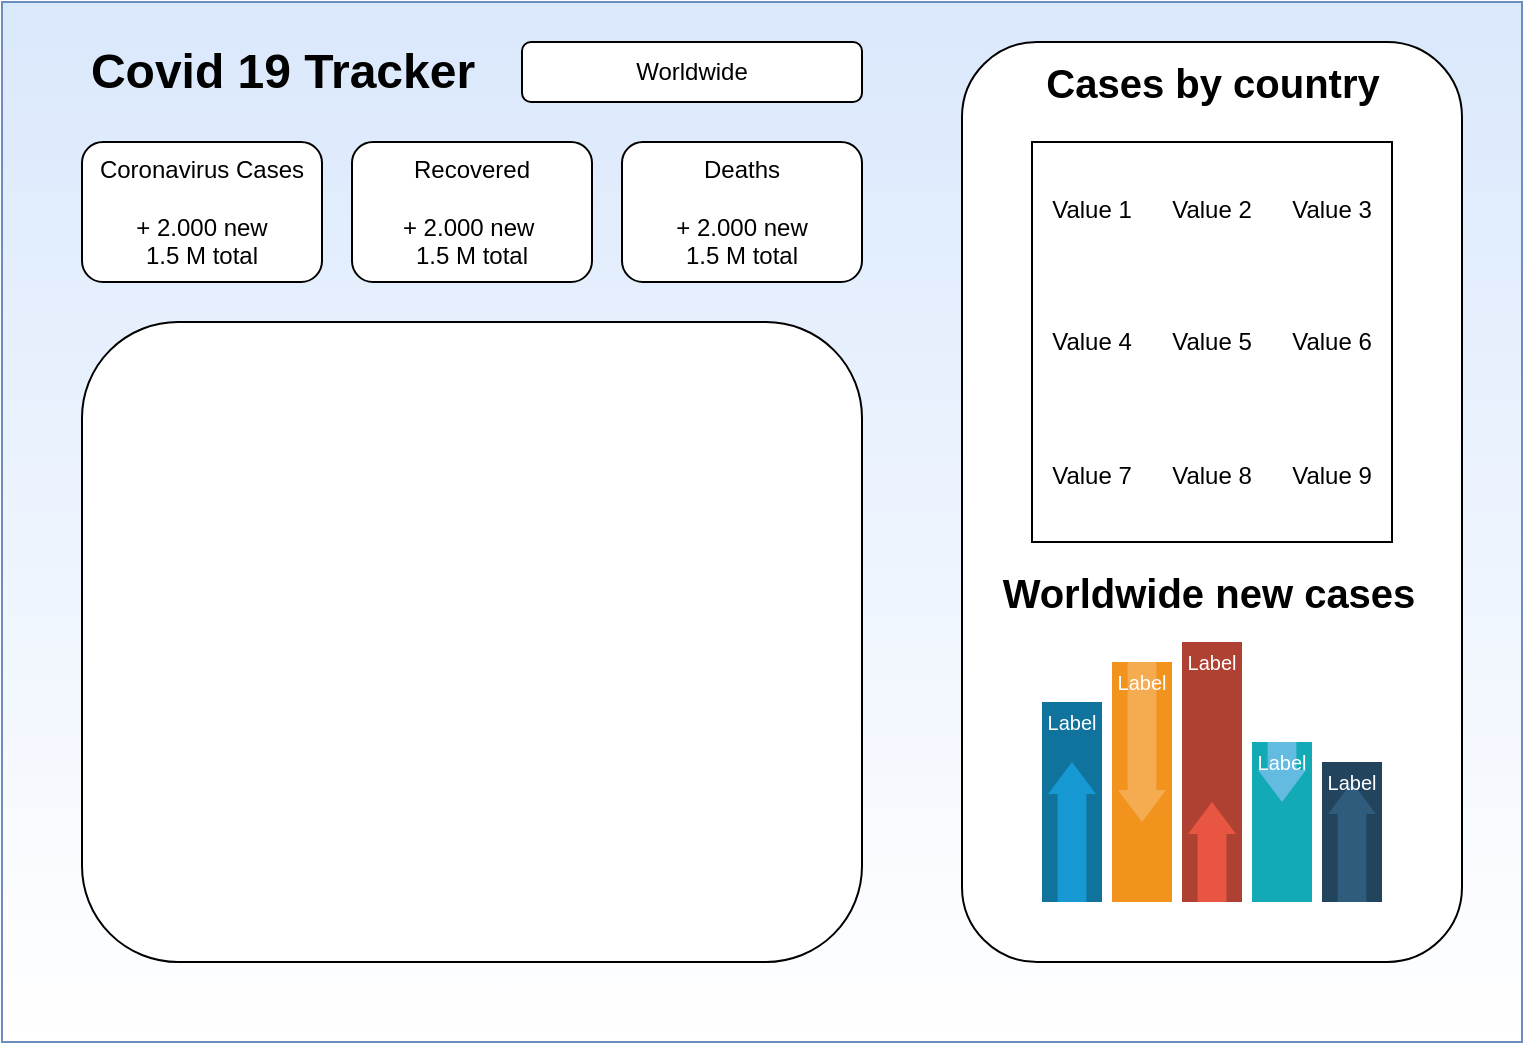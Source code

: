 <mxfile version="14.4.2" type="device"><diagram id="2kqTKZCYdHCnNeVKUSKC" name="Page-1"><mxGraphModel dx="868" dy="484" grid="1" gridSize="10" guides="1" tooltips="1" connect="1" arrows="1" fold="1" page="1" pageScale="1" pageWidth="827" pageHeight="1169" math="0" shadow="0"><root><mxCell id="0"/><mxCell id="1" parent="0"/><mxCell id="tApGZpBjkr0BGt35d9Xx-1" value="" style="rounded=0;whiteSpace=wrap;html=1;strokeColor=#6c8ebf;glass=0;sketch=0;shadow=0;fillColor=#dae8fc;gradientColor=#ffffff;" vertex="1" parent="1"><mxGeometry x="40" y="40" width="760" height="520" as="geometry"/></mxCell><mxCell id="tApGZpBjkr0BGt35d9Xx-2" value="Covid 19 Tracker" style="text;strokeColor=none;fillColor=none;html=1;fontSize=24;fontStyle=1;verticalAlign=middle;align=center;" vertex="1" parent="1"><mxGeometry x="130" y="55" width="100" height="40" as="geometry"/></mxCell><mxCell id="tApGZpBjkr0BGt35d9Xx-3" value="Worldwide" style="rounded=1;whiteSpace=wrap;html=1;shadow=0;glass=0;sketch=0;" vertex="1" parent="1"><mxGeometry x="300" y="60" width="170" height="30" as="geometry"/></mxCell><mxCell id="tApGZpBjkr0BGt35d9Xx-4" value="" style="rounded=1;whiteSpace=wrap;html=1;shadow=0;glass=0;sketch=0;fillColor=#ffffff;gradientColor=#ffffff;" vertex="1" parent="1"><mxGeometry x="80" y="200" width="390" height="320" as="geometry"/></mxCell><mxCell id="tApGZpBjkr0BGt35d9Xx-5" value="Coronavirus Cases&lt;br&gt;&lt;br&gt;+ 2.000 new&lt;br&gt;1.5 M total" style="rounded=1;whiteSpace=wrap;html=1;shadow=0;glass=0;sketch=0;fillColor=#ffffff;gradientColor=#ffffff;" vertex="1" parent="1"><mxGeometry x="80" y="110" width="120" height="70" as="geometry"/></mxCell><mxCell id="tApGZpBjkr0BGt35d9Xx-6" value="Recovered&lt;br&gt;&lt;br&gt;+ 2.000 new&amp;nbsp;&lt;br&gt;1.5 M total" style="rounded=1;whiteSpace=wrap;html=1;shadow=0;glass=0;sketch=0;fillColor=#ffffff;gradientColor=#ffffff;" vertex="1" parent="1"><mxGeometry x="215" y="110" width="120" height="70" as="geometry"/></mxCell><mxCell id="tApGZpBjkr0BGt35d9Xx-7" value="Deaths&lt;br&gt;&lt;br&gt;+ 2.000 new&lt;br&gt;1.5 M total" style="rounded=1;whiteSpace=wrap;html=1;shadow=0;glass=0;sketch=0;fillColor=#ffffff;gradientColor=#ffffff;" vertex="1" parent="1"><mxGeometry x="350" y="110" width="120" height="70" as="geometry"/></mxCell><mxCell id="tApGZpBjkr0BGt35d9Xx-8" value="" style="rounded=1;whiteSpace=wrap;html=1;shadow=0;glass=0;sketch=0;fillColor=#ffffff;gradientColor=#ffffff;" vertex="1" parent="1"><mxGeometry x="520" y="60" width="250" height="460" as="geometry"/></mxCell><mxCell id="tApGZpBjkr0BGt35d9Xx-9" value="&lt;font style=&quot;font-size: 20px&quot;&gt;Cases by country&lt;/font&gt;" style="text;strokeColor=none;fillColor=none;html=1;fontSize=24;fontStyle=1;verticalAlign=middle;align=center;" vertex="1" parent="1"><mxGeometry x="595" y="60" width="100" height="40" as="geometry"/></mxCell><mxCell id="tApGZpBjkr0BGt35d9Xx-10" value="&lt;font style=&quot;font-size: 20px&quot;&gt;Worldwide new cases&lt;/font&gt;" style="text;strokeColor=none;fillColor=none;html=1;fontSize=24;fontStyle=1;verticalAlign=middle;align=center;" vertex="1" parent="1"><mxGeometry x="590" y="310" width="105" height="50" as="geometry"/></mxCell><mxCell id="tApGZpBjkr0BGt35d9Xx-11" value="" style="fillColor=#10739E;strokeColor=none;rounded=0;shadow=0;glass=0;sketch=0;" vertex="1" parent="1"><mxGeometry x="560" y="390" width="30" height="100" as="geometry"/></mxCell><mxCell id="tApGZpBjkr0BGt35d9Xx-12" value="" style="shape=mxgraph.arrows2.arrow;dy=0.4;dx=16;notch=0;direction=north;fillColor=#1699D3;strokeColor=none;" vertex="1" parent="tApGZpBjkr0BGt35d9Xx-11"><mxGeometry x="3" y="30" width="24" height="70" as="geometry"/></mxCell><mxCell id="tApGZpBjkr0BGt35d9Xx-13" value="Label" style="text;html=1;align=center;verticalAlign=middle;whiteSpace=wrap;fontColor=#FFFFFF;fontSize=10;" vertex="1" parent="tApGZpBjkr0BGt35d9Xx-11"><mxGeometry width="30" height="20" as="geometry"/></mxCell><mxCell id="tApGZpBjkr0BGt35d9Xx-14" value="" style="fillColor=#F2931E;strokeColor=none;rounded=0;shadow=0;glass=0;sketch=0;" vertex="1" parent="1"><mxGeometry x="595" y="370" width="30" height="120" as="geometry"/></mxCell><mxCell id="tApGZpBjkr0BGt35d9Xx-15" value="" style="shape=mxgraph.arrows2.arrow;dy=0.4;dx=16;notch=0;direction=south;fillColor=#F5AB50;strokeColor=none;" vertex="1" parent="tApGZpBjkr0BGt35d9Xx-14"><mxGeometry x="3" width="24" height="80" as="geometry"/></mxCell><mxCell id="tApGZpBjkr0BGt35d9Xx-16" value="Label" style="text;html=1;align=center;verticalAlign=middle;whiteSpace=wrap;fontColor=#FFFFFF;fontSize=10;" vertex="1" parent="tApGZpBjkr0BGt35d9Xx-14"><mxGeometry width="30" height="20" as="geometry"/></mxCell><mxCell id="tApGZpBjkr0BGt35d9Xx-17" value="" style="fillColor=#AE4132;strokeColor=none;rounded=0;shadow=0;glass=0;sketch=0;" vertex="1" parent="1"><mxGeometry x="630" y="360" width="30" height="130" as="geometry"/></mxCell><mxCell id="tApGZpBjkr0BGt35d9Xx-18" value="" style="shape=mxgraph.arrows2.arrow;dy=0.4;dx=16;notch=0;direction=north;fillColor=#E85642;strokeColor=none;" vertex="1" parent="tApGZpBjkr0BGt35d9Xx-17"><mxGeometry x="3" y="80" width="24" height="50" as="geometry"/></mxCell><mxCell id="tApGZpBjkr0BGt35d9Xx-19" value="Label" style="text;html=1;align=center;verticalAlign=middle;whiteSpace=wrap;fontColor=#FFFFFF;fontSize=10;" vertex="1" parent="tApGZpBjkr0BGt35d9Xx-17"><mxGeometry width="30" height="20" as="geometry"/></mxCell><mxCell id="tApGZpBjkr0BGt35d9Xx-20" value="" style="fillColor=#12AAB5;strokeColor=none;rounded=0;shadow=0;glass=0;sketch=0;" vertex="1" parent="1"><mxGeometry x="665" y="410" width="30" height="80" as="geometry"/></mxCell><mxCell id="tApGZpBjkr0BGt35d9Xx-21" value="" style="shape=mxgraph.arrows2.arrow;dy=0.4;dx=16;notch=0;direction=south;fillColor=#64BBE2;strokeColor=none;" vertex="1" parent="tApGZpBjkr0BGt35d9Xx-20"><mxGeometry x="3" width="24" height="30" as="geometry"/></mxCell><mxCell id="tApGZpBjkr0BGt35d9Xx-22" value="Label" style="text;html=1;align=center;verticalAlign=middle;whiteSpace=wrap;fontColor=#FFFFFF;fontSize=10;" vertex="1" parent="tApGZpBjkr0BGt35d9Xx-20"><mxGeometry width="30" height="20" as="geometry"/></mxCell><mxCell id="tApGZpBjkr0BGt35d9Xx-23" value="" style="fillColor=#23445D;strokeColor=none;rounded=0;shadow=0;glass=0;sketch=0;" vertex="1" parent="1"><mxGeometry x="700" y="420" width="30" height="70" as="geometry"/></mxCell><mxCell id="tApGZpBjkr0BGt35d9Xx-24" value="" style="shape=mxgraph.arrows2.arrow;dy=0.4;dx=16;notch=0;direction=north;fillColor=#2F5B7C;strokeColor=none;" vertex="1" parent="tApGZpBjkr0BGt35d9Xx-23"><mxGeometry x="3" y="10" width="24" height="60" as="geometry"/></mxCell><mxCell id="tApGZpBjkr0BGt35d9Xx-25" value="Label" style="text;html=1;align=center;verticalAlign=middle;whiteSpace=wrap;fontColor=#FFFFFF;fontSize=10;" vertex="1" parent="tApGZpBjkr0BGt35d9Xx-23"><mxGeometry width="30" height="20" as="geometry"/></mxCell><mxCell id="tApGZpBjkr0BGt35d9Xx-27" value="" style="shape=image;html=1;verticalAlign=top;verticalLabelPosition=bottom;labelBackgroundColor=#ffffff;imageAspect=0;aspect=fixed;image=https://cdn4.iconfinder.com/data/icons/spread-of-disease-2/64/endemic-distribution-disease-map-world-128.png;rounded=0;shadow=0;glass=0;sketch=0;fillColor=#ffffff;gradientColor=#ffffff;" vertex="1" parent="1"><mxGeometry x="125" y="210" width="300" height="300" as="geometry"/></mxCell><mxCell id="tApGZpBjkr0BGt35d9Xx-28" value="" style="shape=table;html=1;whiteSpace=wrap;startSize=0;container=1;collapsible=0;childLayout=tableLayout;columnLines=0;rowLines=0;rounded=0;shadow=0;glass=0;sketch=0;fillColor=#ffffff;gradientColor=#ffffff;" vertex="1" parent="1"><mxGeometry x="555" y="110" width="180" height="200" as="geometry"/></mxCell><mxCell id="tApGZpBjkr0BGt35d9Xx-29" value="" style="shape=partialRectangle;html=1;whiteSpace=wrap;collapsible=0;dropTarget=0;pointerEvents=0;fillColor=none;top=0;left=0;bottom=0;right=0;points=[[0,0.5],[1,0.5]];portConstraint=eastwest;" vertex="1" parent="tApGZpBjkr0BGt35d9Xx-28"><mxGeometry width="180" height="67" as="geometry"/></mxCell><mxCell id="tApGZpBjkr0BGt35d9Xx-30" value="Value 1" style="shape=partialRectangle;html=1;whiteSpace=wrap;connectable=0;fillColor=none;top=0;left=0;bottom=0;right=0;overflow=hidden;" vertex="1" parent="tApGZpBjkr0BGt35d9Xx-29"><mxGeometry width="60" height="67" as="geometry"/></mxCell><mxCell id="tApGZpBjkr0BGt35d9Xx-31" value="Value 2" style="shape=partialRectangle;html=1;whiteSpace=wrap;connectable=0;fillColor=none;top=0;left=0;bottom=0;right=0;overflow=hidden;" vertex="1" parent="tApGZpBjkr0BGt35d9Xx-29"><mxGeometry x="60" width="60" height="67" as="geometry"/></mxCell><mxCell id="tApGZpBjkr0BGt35d9Xx-32" value="Value 3" style="shape=partialRectangle;html=1;whiteSpace=wrap;connectable=0;fillColor=none;top=0;left=0;bottom=0;right=0;overflow=hidden;" vertex="1" parent="tApGZpBjkr0BGt35d9Xx-29"><mxGeometry x="120" width="60" height="67" as="geometry"/></mxCell><mxCell id="tApGZpBjkr0BGt35d9Xx-33" value="" style="shape=partialRectangle;html=1;whiteSpace=wrap;collapsible=0;dropTarget=0;pointerEvents=0;fillColor=none;top=0;left=0;bottom=0;right=0;points=[[0,0.5],[1,0.5]];portConstraint=eastwest;" vertex="1" parent="tApGZpBjkr0BGt35d9Xx-28"><mxGeometry y="67" width="180" height="66" as="geometry"/></mxCell><mxCell id="tApGZpBjkr0BGt35d9Xx-34" value="Value 4" style="shape=partialRectangle;html=1;whiteSpace=wrap;connectable=0;fillColor=none;top=0;left=0;bottom=0;right=0;overflow=hidden;" vertex="1" parent="tApGZpBjkr0BGt35d9Xx-33"><mxGeometry width="60" height="66" as="geometry"/></mxCell><mxCell id="tApGZpBjkr0BGt35d9Xx-35" value="Value 5" style="shape=partialRectangle;html=1;whiteSpace=wrap;connectable=0;fillColor=none;top=0;left=0;bottom=0;right=0;overflow=hidden;" vertex="1" parent="tApGZpBjkr0BGt35d9Xx-33"><mxGeometry x="60" width="60" height="66" as="geometry"/></mxCell><mxCell id="tApGZpBjkr0BGt35d9Xx-36" value="Value 6" style="shape=partialRectangle;html=1;whiteSpace=wrap;connectable=0;fillColor=none;top=0;left=0;bottom=0;right=0;overflow=hidden;" vertex="1" parent="tApGZpBjkr0BGt35d9Xx-33"><mxGeometry x="120" width="60" height="66" as="geometry"/></mxCell><mxCell id="tApGZpBjkr0BGt35d9Xx-37" value="" style="shape=partialRectangle;html=1;whiteSpace=wrap;collapsible=0;dropTarget=0;pointerEvents=0;fillColor=none;top=0;left=0;bottom=0;right=0;points=[[0,0.5],[1,0.5]];portConstraint=eastwest;" vertex="1" parent="tApGZpBjkr0BGt35d9Xx-28"><mxGeometry y="133" width="180" height="67" as="geometry"/></mxCell><mxCell id="tApGZpBjkr0BGt35d9Xx-38" value="Value 7" style="shape=partialRectangle;html=1;whiteSpace=wrap;connectable=0;fillColor=none;top=0;left=0;bottom=0;right=0;overflow=hidden;" vertex="1" parent="tApGZpBjkr0BGt35d9Xx-37"><mxGeometry width="60" height="67" as="geometry"/></mxCell><mxCell id="tApGZpBjkr0BGt35d9Xx-39" value="Value 8" style="shape=partialRectangle;html=1;whiteSpace=wrap;connectable=0;fillColor=none;top=0;left=0;bottom=0;right=0;overflow=hidden;" vertex="1" parent="tApGZpBjkr0BGt35d9Xx-37"><mxGeometry x="60" width="60" height="67" as="geometry"/></mxCell><mxCell id="tApGZpBjkr0BGt35d9Xx-40" value="Value 9" style="shape=partialRectangle;html=1;whiteSpace=wrap;connectable=0;fillColor=none;top=0;left=0;bottom=0;right=0;overflow=hidden;" vertex="1" parent="tApGZpBjkr0BGt35d9Xx-37"><mxGeometry x="120" width="60" height="67" as="geometry"/></mxCell></root></mxGraphModel></diagram></mxfile>
